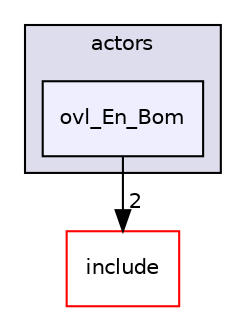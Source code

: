 digraph "src/overlays/actors/ovl_En_Bom" {
  compound=true
  node [ fontsize="10", fontname="Helvetica"];
  edge [ labelfontsize="10", labelfontname="Helvetica"];
  subgraph clusterdir_e93473484be31ce7bcb356bd643a22f8 {
    graph [ bgcolor="#ddddee", pencolor="black", label="actors" fontname="Helvetica", fontsize="10", URL="dir_e93473484be31ce7bcb356bd643a22f8.html"]
  dir_073e43cfdc5d5009f1a5c00f815cb3a3 [shape=box, label="ovl_En_Bom", style="filled", fillcolor="#eeeeff", pencolor="black", URL="dir_073e43cfdc5d5009f1a5c00f815cb3a3.html"];
  }
  dir_d44c64559bbebec7f509842c48db8b23 [shape=box label="include" fillcolor="white" style="filled" color="red" URL="dir_d44c64559bbebec7f509842c48db8b23.html"];
  dir_073e43cfdc5d5009f1a5c00f815cb3a3->dir_d44c64559bbebec7f509842c48db8b23 [headlabel="2", labeldistance=1.5 headhref="dir_000191_000000.html"];
}
